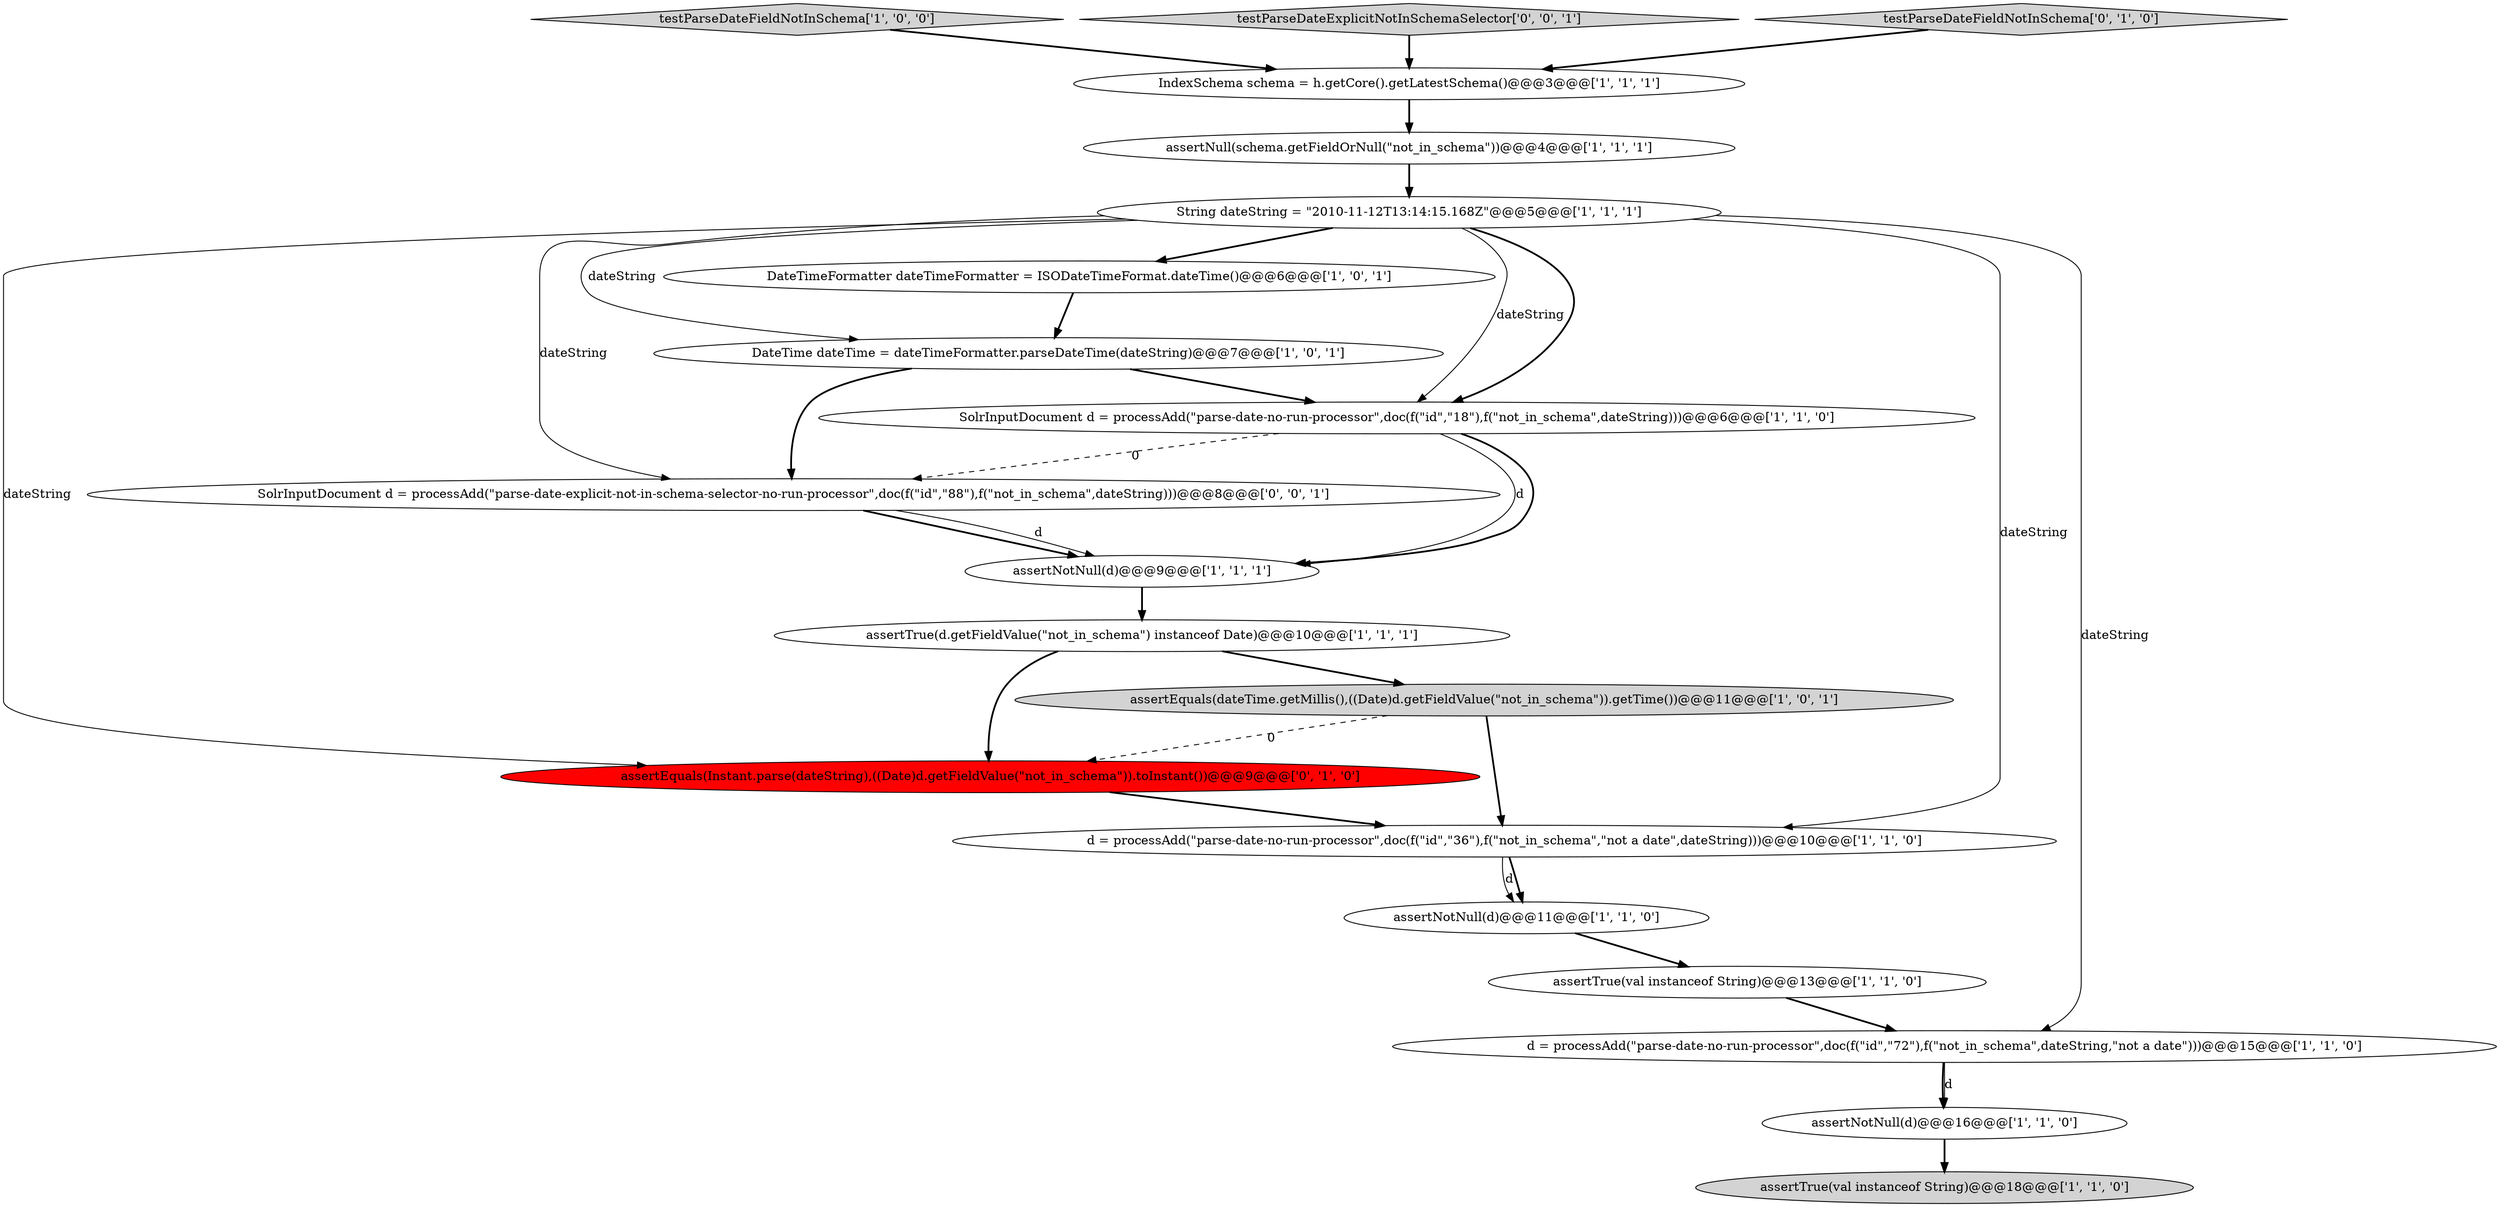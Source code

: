 digraph {
11 [style = filled, label = "assertEquals(dateTime.getMillis(),((Date)d.getFieldValue(\"not_in_schema\")).getTime())@@@11@@@['1', '0', '1']", fillcolor = lightgray, shape = ellipse image = "AAA0AAABBB1BBB"];
18 [style = filled, label = "SolrInputDocument d = processAdd(\"parse-date-explicit-not-in-schema-selector-no-run-processor\",doc(f(\"id\",\"88\"),f(\"not_in_schema\",dateString)))@@@8@@@['0', '0', '1']", fillcolor = white, shape = ellipse image = "AAA0AAABBB3BBB"];
4 [style = filled, label = "assertTrue(val instanceof String)@@@18@@@['1', '1', '0']", fillcolor = lightgray, shape = ellipse image = "AAA0AAABBB1BBB"];
3 [style = filled, label = "assertNotNull(d)@@@16@@@['1', '1', '0']", fillcolor = white, shape = ellipse image = "AAA0AAABBB1BBB"];
0 [style = filled, label = "assertTrue(d.getFieldValue(\"not_in_schema\") instanceof Date)@@@10@@@['1', '1', '1']", fillcolor = white, shape = ellipse image = "AAA0AAABBB1BBB"];
2 [style = filled, label = "assertTrue(val instanceof String)@@@13@@@['1', '1', '0']", fillcolor = white, shape = ellipse image = "AAA0AAABBB1BBB"];
9 [style = filled, label = "d = processAdd(\"parse-date-no-run-processor\",doc(f(\"id\",\"36\"),f(\"not_in_schema\",\"not a date\",dateString)))@@@10@@@['1', '1', '0']", fillcolor = white, shape = ellipse image = "AAA0AAABBB1BBB"];
7 [style = filled, label = "assertNull(schema.getFieldOrNull(\"not_in_schema\"))@@@4@@@['1', '1', '1']", fillcolor = white, shape = ellipse image = "AAA0AAABBB1BBB"];
12 [style = filled, label = "testParseDateFieldNotInSchema['1', '0', '0']", fillcolor = lightgray, shape = diamond image = "AAA0AAABBB1BBB"];
10 [style = filled, label = "SolrInputDocument d = processAdd(\"parse-date-no-run-processor\",doc(f(\"id\",\"18\"),f(\"not_in_schema\",dateString)))@@@6@@@['1', '1', '0']", fillcolor = white, shape = ellipse image = "AAA0AAABBB1BBB"];
15 [style = filled, label = "d = processAdd(\"parse-date-no-run-processor\",doc(f(\"id\",\"72\"),f(\"not_in_schema\",dateString,\"not a date\")))@@@15@@@['1', '1', '0']", fillcolor = white, shape = ellipse image = "AAA0AAABBB1BBB"];
1 [style = filled, label = "String dateString = \"2010-11-12T13:14:15.168Z\"@@@5@@@['1', '1', '1']", fillcolor = white, shape = ellipse image = "AAA0AAABBB1BBB"];
5 [style = filled, label = "IndexSchema schema = h.getCore().getLatestSchema()@@@3@@@['1', '1', '1']", fillcolor = white, shape = ellipse image = "AAA0AAABBB1BBB"];
6 [style = filled, label = "DateTime dateTime = dateTimeFormatter.parseDateTime(dateString)@@@7@@@['1', '0', '1']", fillcolor = white, shape = ellipse image = "AAA0AAABBB1BBB"];
16 [style = filled, label = "assertEquals(Instant.parse(dateString),((Date)d.getFieldValue(\"not_in_schema\")).toInstant())@@@9@@@['0', '1', '0']", fillcolor = red, shape = ellipse image = "AAA1AAABBB2BBB"];
19 [style = filled, label = "testParseDateExplicitNotInSchemaSelector['0', '0', '1']", fillcolor = lightgray, shape = diamond image = "AAA0AAABBB3BBB"];
17 [style = filled, label = "testParseDateFieldNotInSchema['0', '1', '0']", fillcolor = lightgray, shape = diamond image = "AAA0AAABBB2BBB"];
8 [style = filled, label = "assertNotNull(d)@@@9@@@['1', '1', '1']", fillcolor = white, shape = ellipse image = "AAA0AAABBB1BBB"];
13 [style = filled, label = "assertNotNull(d)@@@11@@@['1', '1', '0']", fillcolor = white, shape = ellipse image = "AAA0AAABBB1BBB"];
14 [style = filled, label = "DateTimeFormatter dateTimeFormatter = ISODateTimeFormat.dateTime()@@@6@@@['1', '0', '1']", fillcolor = white, shape = ellipse image = "AAA0AAABBB1BBB"];
0->16 [style = bold, label=""];
17->5 [style = bold, label=""];
1->15 [style = solid, label="dateString"];
7->1 [style = bold, label=""];
1->18 [style = solid, label="dateString"];
12->5 [style = bold, label=""];
10->8 [style = solid, label="d"];
11->16 [style = dashed, label="0"];
6->18 [style = bold, label=""];
1->9 [style = solid, label="dateString"];
0->11 [style = bold, label=""];
11->9 [style = bold, label=""];
15->3 [style = bold, label=""];
1->6 [style = solid, label="dateString"];
3->4 [style = bold, label=""];
1->10 [style = solid, label="dateString"];
8->0 [style = bold, label=""];
19->5 [style = bold, label=""];
10->8 [style = bold, label=""];
9->13 [style = solid, label="d"];
6->10 [style = bold, label=""];
2->15 [style = bold, label=""];
9->13 [style = bold, label=""];
5->7 [style = bold, label=""];
1->14 [style = bold, label=""];
15->3 [style = solid, label="d"];
18->8 [style = bold, label=""];
1->16 [style = solid, label="dateString"];
18->8 [style = solid, label="d"];
1->10 [style = bold, label=""];
14->6 [style = bold, label=""];
16->9 [style = bold, label=""];
10->18 [style = dashed, label="0"];
13->2 [style = bold, label=""];
}
